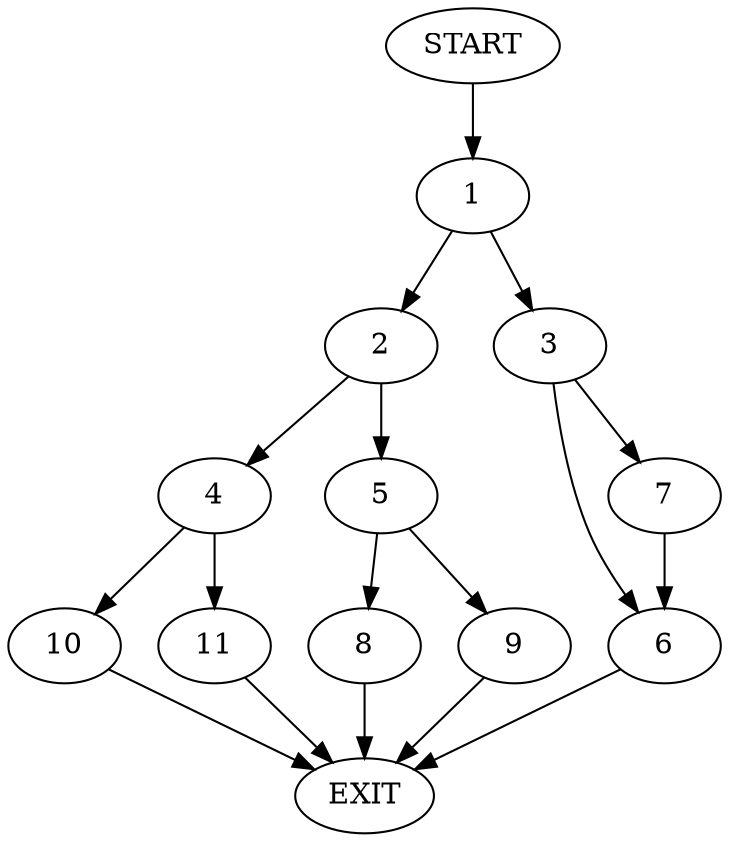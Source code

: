 digraph {
0 [label="START"]
12 [label="EXIT"]
0 -> 1
1 -> 2
1 -> 3
2 -> 4
2 -> 5
3 -> 6
3 -> 7
5 -> 8
5 -> 9
4 -> 10
4 -> 11
11 -> 12
10 -> 12
8 -> 12
9 -> 12
7 -> 6
6 -> 12
}

